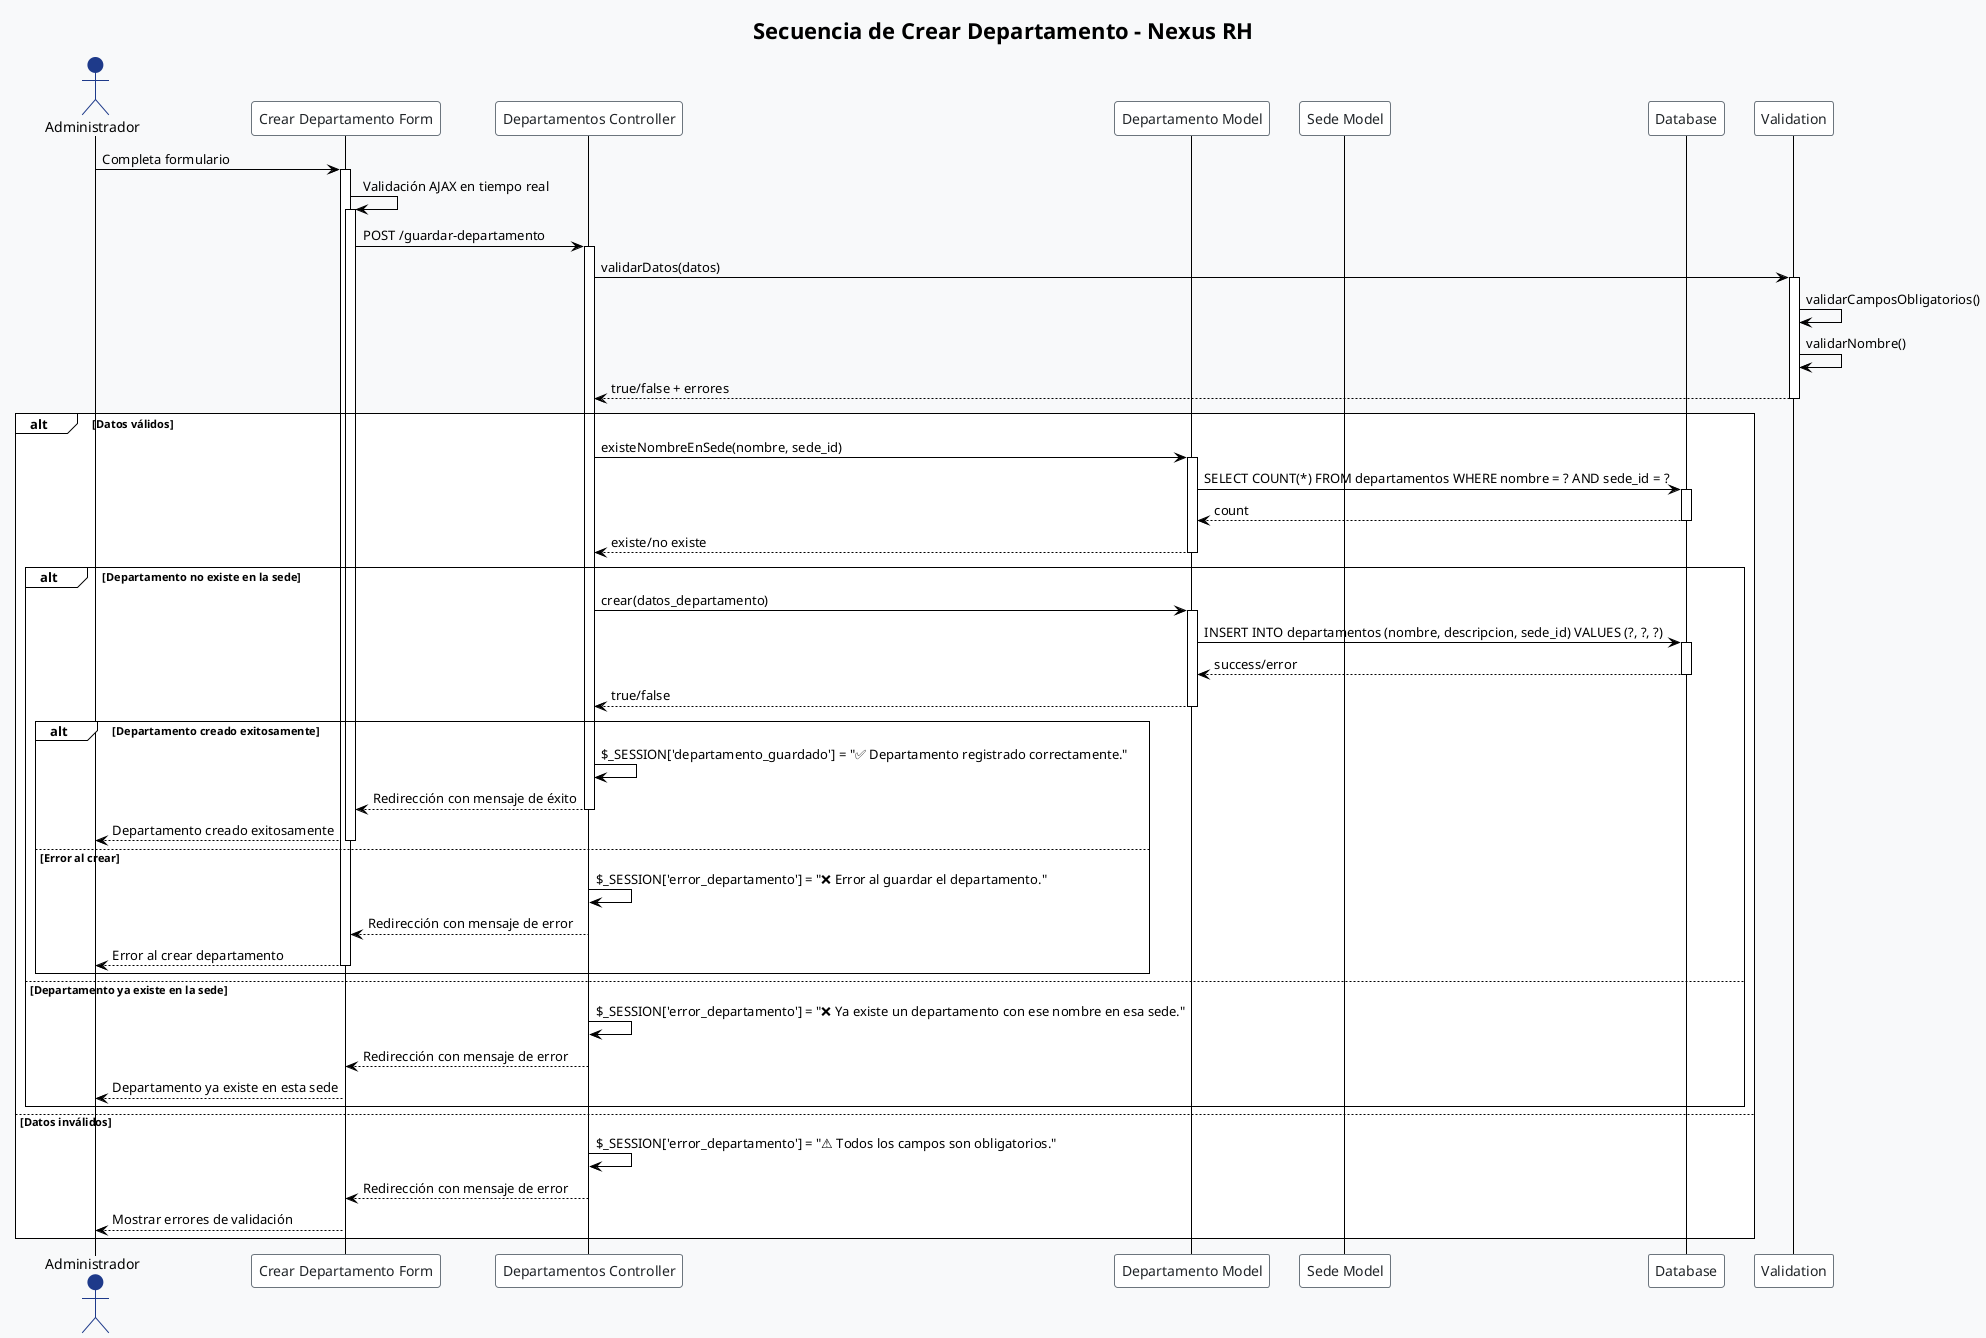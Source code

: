 @startuml "Nexus RH - Secuencia de Crear Departamento"
!theme plain
skinparam backgroundColor #F8F9FA
skinparam participant {
    BackgroundColor #FFFFFF
    BorderColor #6c757d
    FontColor #212529
}
skinparam actor {
    BackgroundColor #1e3a8a
    BorderColor #1e3a8a
    FontColor #000000
}

title "Secuencia de Crear Departamento - Nexus RH"

actor Administrador
participant "Crear Departamento Form" as Form
participant "Departamentos Controller" as Controller
participant "Departamento Model" as Model
participant "Sede Model" as SedeModel
participant "Database" as DB
participant "Validation" as Validation

Administrador -> Form: Completa formulario
activate Form

Form -> Form: Validación AJAX en tiempo real
activate Form

Form -> Controller: POST /guardar-departamento
activate Controller

Controller -> Validation: validarDatos(datos)
activate Validation
Validation -> Validation: validarCamposObligatorios()
Validation -> Validation: validarNombre()
Validation --> Controller: true/false + errores
deactivate Validation

alt Datos válidos
    Controller -> Model: existeNombreEnSede(nombre, sede_id)
    activate Model
    
    Model -> DB: SELECT COUNT(*) FROM departamentos WHERE nombre = ? AND sede_id = ?
    activate DB
    DB --> Model: count
    deactivate DB
    
    Model --> Controller: existe/no existe
    deactivate Model
    
    alt Departamento no existe en la sede
        Controller -> Model: crear(datos_departamento)
        activate Model
        
        Model -> DB: INSERT INTO departamentos (nombre, descripcion, sede_id) VALUES (?, ?, ?)
        activate DB
        DB --> Model: success/error
        deactivate DB
        
        Model --> Controller: true/false
        deactivate Model
        
        alt Departamento creado exitosamente
            Controller -> Controller: $_SESSION['departamento_guardado'] = "✅ Departamento registrado correctamente."
            Controller --> Form: Redirección con mensaje de éxito
            deactivate Controller
            Form --> Administrador: Departamento creado exitosamente
            deactivate Form
        else Error al crear
            Controller -> Controller: $_SESSION['error_departamento'] = "❌ Error al guardar el departamento."
            Controller --> Form: Redirección con mensaje de error
            deactivate Controller
            Form --> Administrador: Error al crear departamento
            deactivate Form
        end
        
    else Departamento ya existe en la sede
        Controller -> Controller: $_SESSION['error_departamento'] = "❌ Ya existe un departamento con ese nombre en esa sede."
        Controller --> Form: Redirección con mensaje de error
        deactivate Controller
        Form --> Administrador: Departamento ya existe en esta sede
        deactivate Form
    end
    
else Datos inválidos
    Controller -> Controller: $_SESSION['error_departamento'] = "⚠️ Todos los campos son obligatorios."
    Controller --> Form: Redirección con mensaje de error
    deactivate Controller
    Form --> Administrador: Mostrar errores de validación
    deactivate Form
end

@enduml 